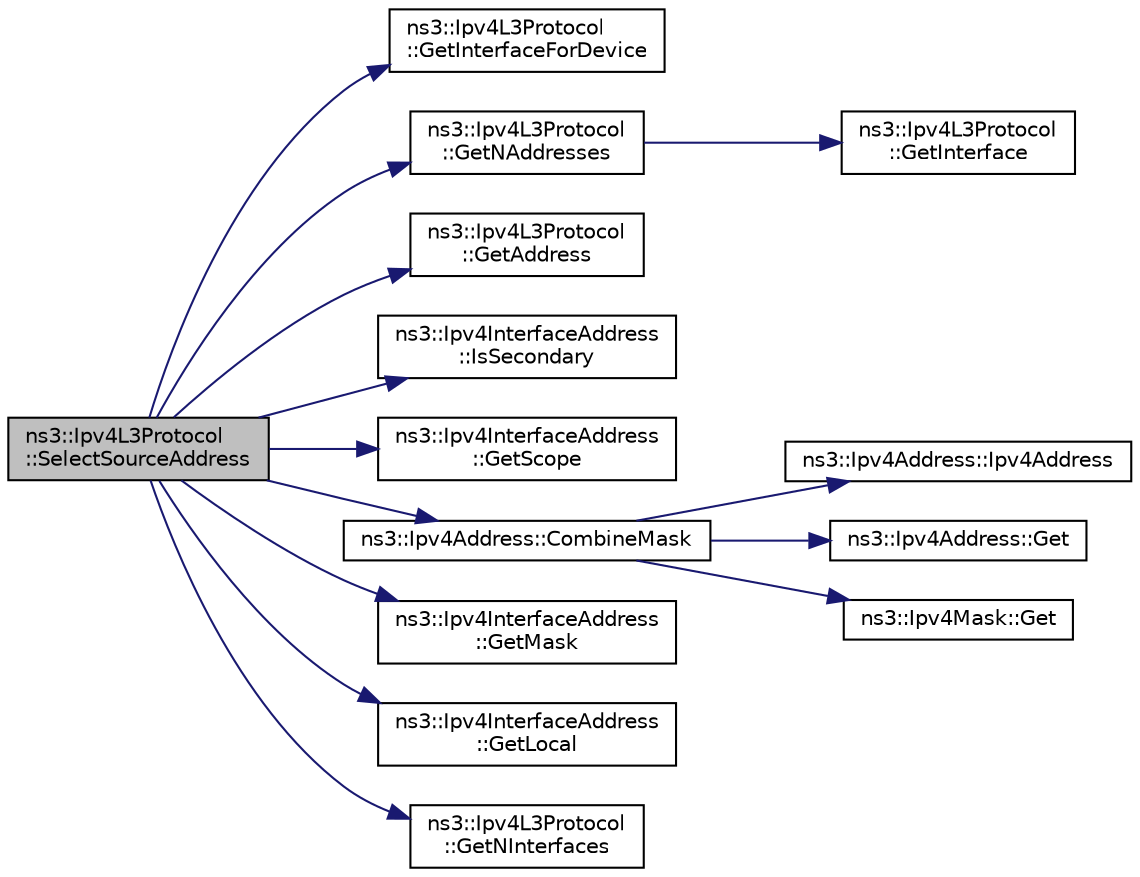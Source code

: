 digraph "ns3::Ipv4L3Protocol::SelectSourceAddress"
{
  edge [fontname="Helvetica",fontsize="10",labelfontname="Helvetica",labelfontsize="10"];
  node [fontname="Helvetica",fontsize="10",shape=record];
  rankdir="LR";
  Node1 [label="ns3::Ipv4L3Protocol\l::SelectSourceAddress",height=0.2,width=0.4,color="black", fillcolor="grey75", style="filled", fontcolor="black"];
  Node1 -> Node2 [color="midnightblue",fontsize="10",style="solid"];
  Node2 [label="ns3::Ipv4L3Protocol\l::GetInterfaceForDevice",height=0.2,width=0.4,color="black", fillcolor="white", style="filled",URL="$d2/dc9/classns3_1_1Ipv4L3Protocol.html#a4640baab6b3879020a4146f17e293321"];
  Node1 -> Node3 [color="midnightblue",fontsize="10",style="solid"];
  Node3 [label="ns3::Ipv4L3Protocol\l::GetNAddresses",height=0.2,width=0.4,color="black", fillcolor="white", style="filled",URL="$d2/dc9/classns3_1_1Ipv4L3Protocol.html#ab816ec1b5f680117bc1363b3d9649b22"];
  Node3 -> Node4 [color="midnightblue",fontsize="10",style="solid"];
  Node4 [label="ns3::Ipv4L3Protocol\l::GetInterface",height=0.2,width=0.4,color="black", fillcolor="white", style="filled",URL="$d2/dc9/classns3_1_1Ipv4L3Protocol.html#ad58abef6f890f3cc2cf291159a3b8588",tooltip="Get an interface. "];
  Node1 -> Node5 [color="midnightblue",fontsize="10",style="solid"];
  Node5 [label="ns3::Ipv4L3Protocol\l::GetAddress",height=0.2,width=0.4,color="black", fillcolor="white", style="filled",URL="$d2/dc9/classns3_1_1Ipv4L3Protocol.html#a85fa4287313a773dee29aa73fa74a7e0"];
  Node1 -> Node6 [color="midnightblue",fontsize="10",style="solid"];
  Node6 [label="ns3::Ipv4InterfaceAddress\l::IsSecondary",height=0.2,width=0.4,color="black", fillcolor="white", style="filled",URL="$d4/d16/classns3_1_1Ipv4InterfaceAddress.html#a4bb30f41916eede4443c49ae530df4ff",tooltip="Check if the address is a secondary address. "];
  Node1 -> Node7 [color="midnightblue",fontsize="10",style="solid"];
  Node7 [label="ns3::Ipv4InterfaceAddress\l::GetScope",height=0.2,width=0.4,color="black", fillcolor="white", style="filled",URL="$d4/d16/classns3_1_1Ipv4InterfaceAddress.html#afe80259f5353bbb4bee676a0accba612",tooltip="Get address scope. "];
  Node1 -> Node8 [color="midnightblue",fontsize="10",style="solid"];
  Node8 [label="ns3::Ipv4Address::CombineMask",height=0.2,width=0.4,color="black", fillcolor="white", style="filled",URL="$de/d55/classns3_1_1Ipv4Address.html#abc9bf1629800f0809d97dfd8b5c38bc7",tooltip="Combine this address with a network mask. "];
  Node8 -> Node9 [color="midnightblue",fontsize="10",style="solid"];
  Node9 [label="ns3::Ipv4Address::Ipv4Address",height=0.2,width=0.4,color="black", fillcolor="white", style="filled",URL="$de/d55/classns3_1_1Ipv4Address.html#aaabb51dd481f4b6908afd72affc49b20"];
  Node8 -> Node10 [color="midnightblue",fontsize="10",style="solid"];
  Node10 [label="ns3::Ipv4Address::Get",height=0.2,width=0.4,color="black", fillcolor="white", style="filled",URL="$de/d55/classns3_1_1Ipv4Address.html#ae65810a69898982e927b83660d3bc4d8"];
  Node8 -> Node11 [color="midnightblue",fontsize="10",style="solid"];
  Node11 [label="ns3::Ipv4Mask::Get",height=0.2,width=0.4,color="black", fillcolor="white", style="filled",URL="$d5/df8/classns3_1_1Ipv4Mask.html#ac557d10d9807bbc022ed64e2b929b2db"];
  Node1 -> Node12 [color="midnightblue",fontsize="10",style="solid"];
  Node12 [label="ns3::Ipv4InterfaceAddress\l::GetMask",height=0.2,width=0.4,color="black", fillcolor="white", style="filled",URL="$d4/d16/classns3_1_1Ipv4InterfaceAddress.html#a6b854be0dc6cd68dacaea8b8037cbc62",tooltip="Get the network mask. "];
  Node1 -> Node13 [color="midnightblue",fontsize="10",style="solid"];
  Node13 [label="ns3::Ipv4InterfaceAddress\l::GetLocal",height=0.2,width=0.4,color="black", fillcolor="white", style="filled",URL="$d4/d16/classns3_1_1Ipv4InterfaceAddress.html#a716a425049f48b9fe6e38868b1f413f6",tooltip="Get the local address. "];
  Node1 -> Node14 [color="midnightblue",fontsize="10",style="solid"];
  Node14 [label="ns3::Ipv4L3Protocol\l::GetNInterfaces",height=0.2,width=0.4,color="black", fillcolor="white", style="filled",URL="$d2/dc9/classns3_1_1Ipv4L3Protocol.html#a6ab2be11c0df97f2d1170bbc737c9628"];
}
